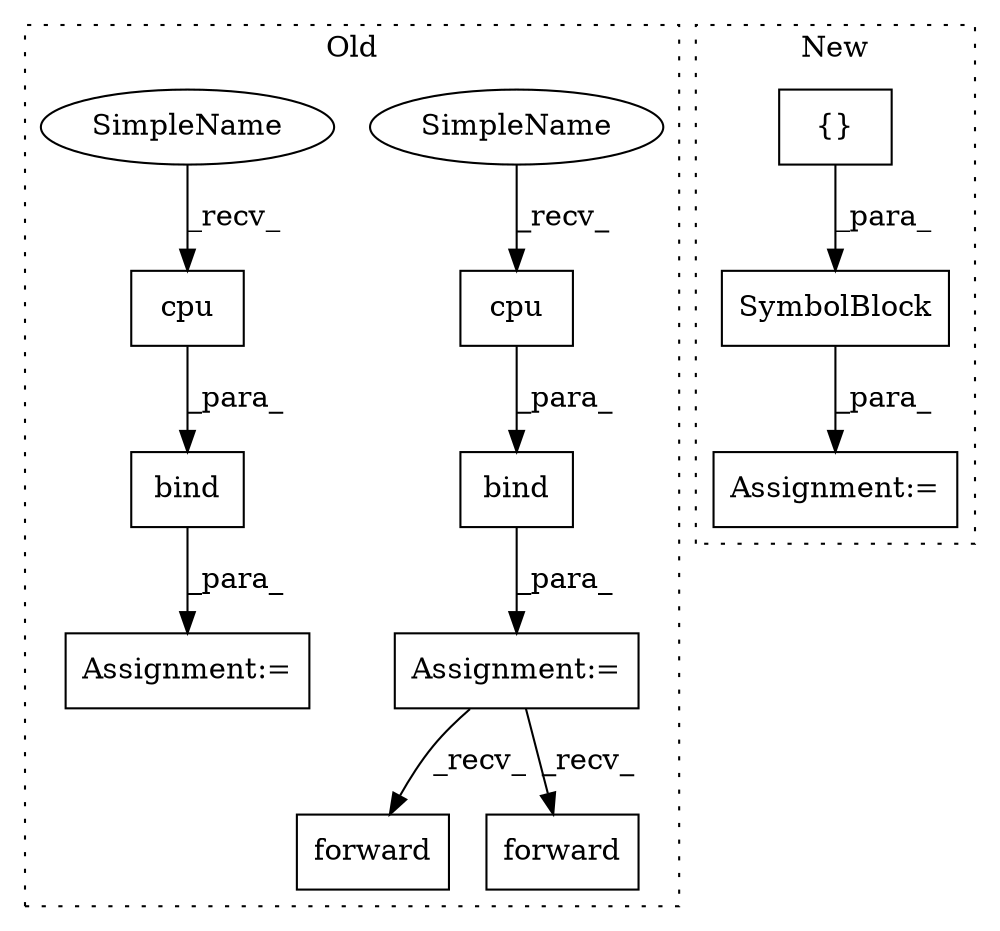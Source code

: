 digraph G {
subgraph cluster0 {
1 [label="bind" a="32" s="1264,1294" l="5,1" shape="box"];
3 [label="Assignment:=" a="7" s="1261" l="1" shape="box"];
5 [label="cpu" a="32" s="1275" l="5" shape="box"];
6 [label="cpu" a="32" s="1319" l="5" shape="box"];
7 [label="forward" a="32" s="1499" l="9" shape="box"];
8 [label="bind" a="32" s="1308,1338" l="5,1" shape="box"];
9 [label="Assignment:=" a="7" s="1305" l="1" shape="box"];
10 [label="forward" a="32" s="1524" l="9" shape="box"];
12 [label="SimpleName" a="42" s="1313" l="5" shape="ellipse"];
13 [label="SimpleName" a="42" s="1269" l="5" shape="ellipse"];
label = "Old";
style="dotted";
}
subgraph cluster1 {
2 [label="SymbolBlock" a="32" s="1280,1306" l="12,1" shape="box"];
4 [label="{}" a="4" s="1303,1305" l="1,1" shape="box"];
11 [label="Assignment:=" a="7" s="1264" l="1" shape="box"];
label = "New";
style="dotted";
}
1 -> 3 [label="_para_"];
2 -> 11 [label="_para_"];
4 -> 2 [label="_para_"];
5 -> 1 [label="_para_"];
6 -> 8 [label="_para_"];
8 -> 9 [label="_para_"];
9 -> 10 [label="_recv_"];
9 -> 7 [label="_recv_"];
12 -> 6 [label="_recv_"];
13 -> 5 [label="_recv_"];
}